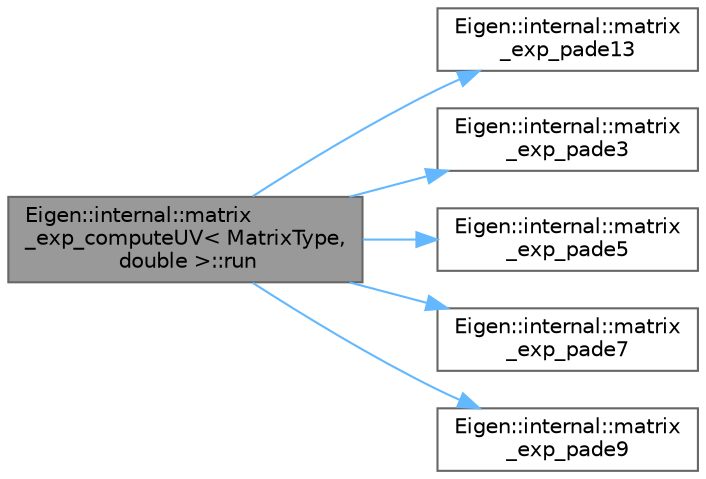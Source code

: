 digraph "Eigen::internal::matrix_exp_computeUV&lt; MatrixType, double &gt;::run"
{
 // LATEX_PDF_SIZE
  bgcolor="transparent";
  edge [fontname=Helvetica,fontsize=10,labelfontname=Helvetica,labelfontsize=10];
  node [fontname=Helvetica,fontsize=10,shape=box,height=0.2,width=0.4];
  rankdir="LR";
  Node1 [id="Node000001",label="Eigen::internal::matrix\l_exp_computeUV\< MatrixType,\l double \>::run",height=0.2,width=0.4,color="gray40", fillcolor="grey60", style="filled", fontcolor="black",tooltip=" "];
  Node1 -> Node2 [id="edge1_Node000001_Node000002",color="steelblue1",style="solid",tooltip=" "];
  Node2 [id="Node000002",label="Eigen::internal::matrix\l_exp_pade13",height=0.2,width=0.4,color="grey40", fillcolor="white", style="filled",URL="$namespace_eigen_1_1internal.html#ae7d0962a143c96343984440db683905a",tooltip="Compute the (13,13)-Padé approximant to the exponential."];
  Node1 -> Node3 [id="edge2_Node000001_Node000003",color="steelblue1",style="solid",tooltip=" "];
  Node3 [id="Node000003",label="Eigen::internal::matrix\l_exp_pade3",height=0.2,width=0.4,color="grey40", fillcolor="white", style="filled",URL="$namespace_eigen_1_1internal.html#a7e6cf2e01b6fb376d33b9bb8183e5777",tooltip="Compute the (3,3)-Padé approximant to the exponential."];
  Node1 -> Node4 [id="edge3_Node000001_Node000004",color="steelblue1",style="solid",tooltip=" "];
  Node4 [id="Node000004",label="Eigen::internal::matrix\l_exp_pade5",height=0.2,width=0.4,color="grey40", fillcolor="white", style="filled",URL="$namespace_eigen_1_1internal.html#af4992d182490219270a24aaa8285e63a",tooltip="Compute the (5,5)-Padé approximant to the exponential."];
  Node1 -> Node5 [id="edge4_Node000001_Node000005",color="steelblue1",style="solid",tooltip=" "];
  Node5 [id="Node000005",label="Eigen::internal::matrix\l_exp_pade7",height=0.2,width=0.4,color="grey40", fillcolor="white", style="filled",URL="$namespace_eigen_1_1internal.html#a1abecb439e6cb1b5188828cdb7e0ab60",tooltip="Compute the (7,7)-Padé approximant to the exponential."];
  Node1 -> Node6 [id="edge5_Node000001_Node000006",color="steelblue1",style="solid",tooltip=" "];
  Node6 [id="Node000006",label="Eigen::internal::matrix\l_exp_pade9",height=0.2,width=0.4,color="grey40", fillcolor="white", style="filled",URL="$namespace_eigen_1_1internal.html#a218447e97bf869bf354f92e020a7355a",tooltip="Compute the (9,9)-Padé approximant to the exponential."];
}
